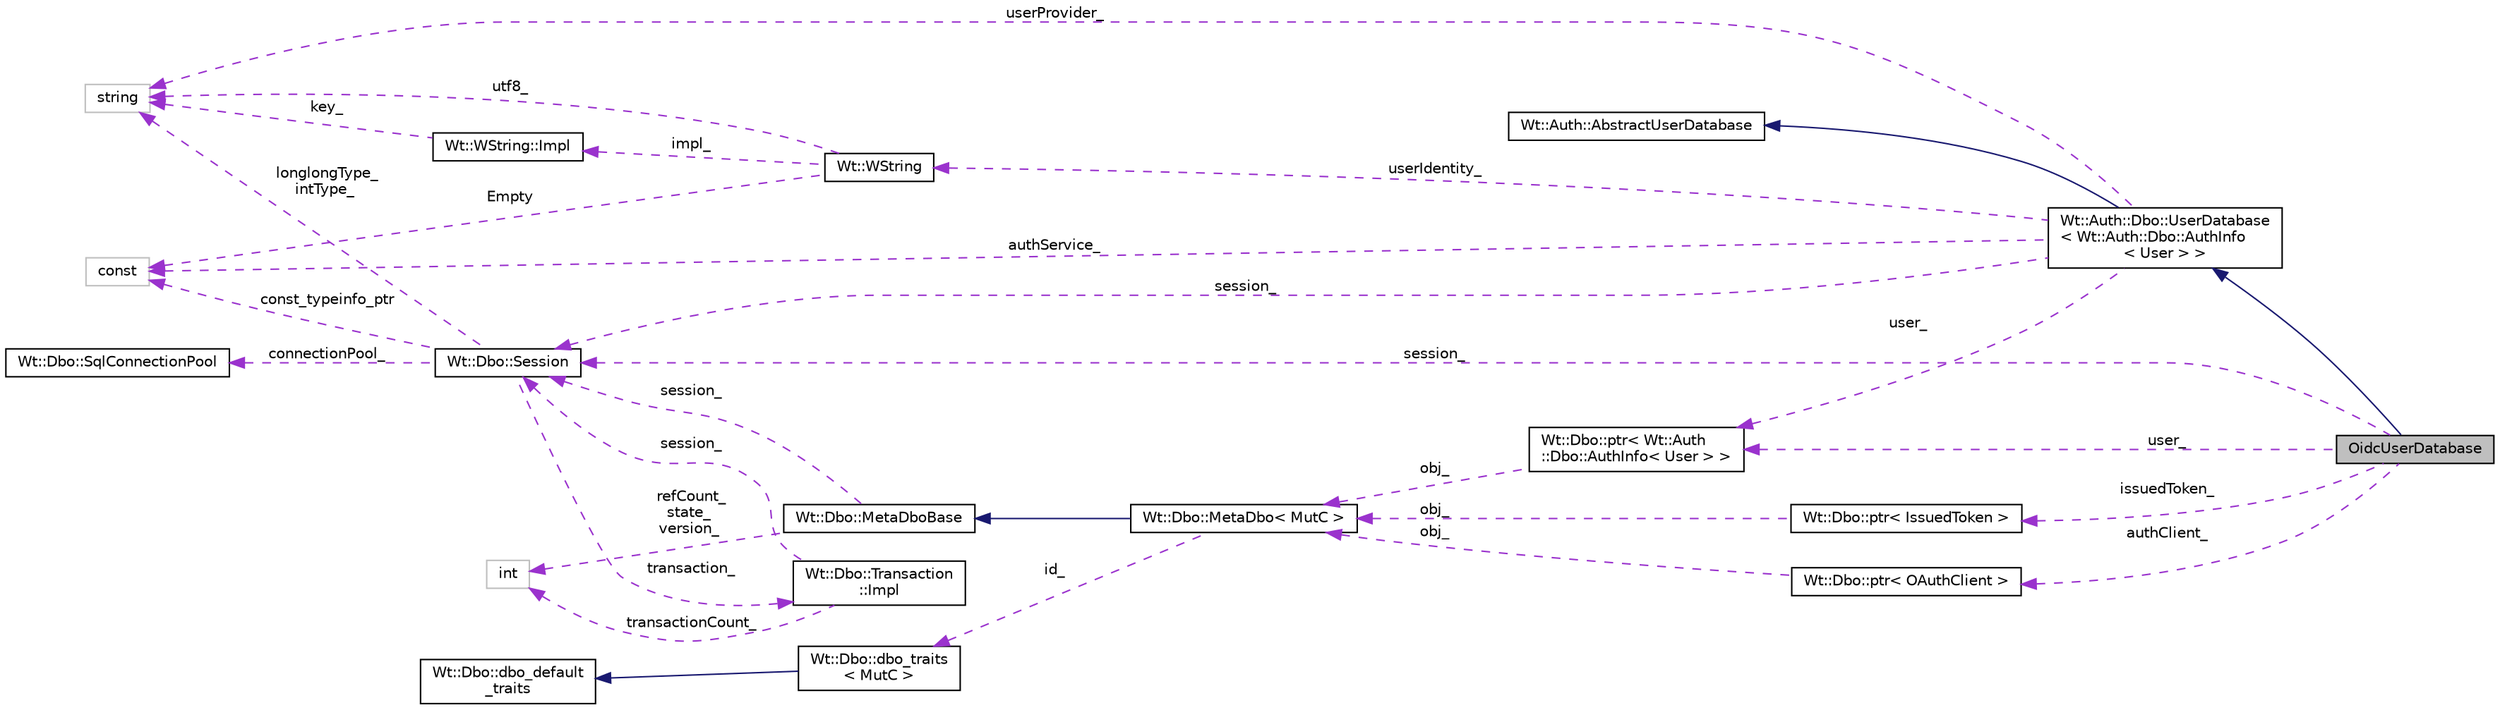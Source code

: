digraph "OidcUserDatabase"
{
 // LATEX_PDF_SIZE
  edge [fontname="Helvetica",fontsize="10",labelfontname="Helvetica",labelfontsize="10"];
  node [fontname="Helvetica",fontsize="10",shape=record];
  rankdir="LR";
  Node1 [label="OidcUserDatabase",height=0.2,width=0.4,color="black", fillcolor="grey75", style="filled", fontcolor="black",tooltip=" "];
  Node2 -> Node1 [dir="back",color="midnightblue",fontsize="10",style="solid",fontname="Helvetica"];
  Node2 [label="Wt::Auth::Dbo::UserDatabase\l\< Wt::Auth::Dbo::AuthInfo\l\< User \> \>",height=0.2,width=0.4,color="black", fillcolor="white", style="filled",URL="$classWt_1_1Auth_1_1Dbo_1_1UserDatabase.html",tooltip=" "];
  Node3 -> Node2 [dir="back",color="midnightblue",fontsize="10",style="solid",fontname="Helvetica"];
  Node3 [label="Wt::Auth::AbstractUserDatabase",height=0.2,width=0.4,color="black", fillcolor="white", style="filled",URL="$classWt_1_1Auth_1_1AbstractUserDatabase.html",tooltip="Abstract interface for an authentication user database."];
  Node4 -> Node2 [dir="back",color="darkorchid3",fontsize="10",style="dashed",label=" userIdentity_" ,fontname="Helvetica"];
  Node4 [label="Wt::WString",height=0.2,width=0.4,color="black", fillcolor="white", style="filled",URL="$classWt_1_1WString.html",tooltip="A value class which describes a locale-aware unicode string."];
  Node5 -> Node4 [dir="back",color="darkorchid3",fontsize="10",style="dashed",label=" impl_" ,fontname="Helvetica"];
  Node5 [label="Wt::WString::Impl",height=0.2,width=0.4,color="black", fillcolor="white", style="filled",URL="$structWt_1_1WString_1_1Impl.html",tooltip=" "];
  Node6 -> Node5 [dir="back",color="darkorchid3",fontsize="10",style="dashed",label=" key_" ,fontname="Helvetica"];
  Node6 [label="string",height=0.2,width=0.4,color="grey75", fillcolor="white", style="filled",tooltip=" "];
  Node6 -> Node4 [dir="back",color="darkorchid3",fontsize="10",style="dashed",label=" utf8_" ,fontname="Helvetica"];
  Node7 -> Node4 [dir="back",color="darkorchid3",fontsize="10",style="dashed",label=" Empty" ,fontname="Helvetica"];
  Node7 [label="const",height=0.2,width=0.4,color="grey75", fillcolor="white", style="filled",tooltip=" "];
  Node6 -> Node2 [dir="back",color="darkorchid3",fontsize="10",style="dashed",label=" userProvider_" ,fontname="Helvetica"];
  Node8 -> Node2 [dir="back",color="darkorchid3",fontsize="10",style="dashed",label=" user_" ,fontname="Helvetica"];
  Node8 [label="Wt::Dbo::ptr\< Wt::Auth\l::Dbo::AuthInfo\< User \> \>",height=0.2,width=0.4,color="black", fillcolor="white", style="filled",URL="$classWt_1_1Dbo_1_1ptr.html",tooltip=" "];
  Node9 -> Node8 [dir="back",color="darkorchid3",fontsize="10",style="dashed",label=" obj_" ,fontname="Helvetica"];
  Node9 [label="Wt::Dbo::MetaDbo\< MutC \>",height=0.2,width=0.4,color="black", fillcolor="white", style="filled",URL="$classWt_1_1Dbo_1_1MetaDbo.html",tooltip=" "];
  Node10 -> Node9 [dir="back",color="midnightblue",fontsize="10",style="solid",fontname="Helvetica"];
  Node10 [label="Wt::Dbo::MetaDboBase",height=0.2,width=0.4,color="black", fillcolor="white", style="filled",URL="$classWt_1_1Dbo_1_1MetaDboBase.html",tooltip=" "];
  Node11 -> Node10 [dir="back",color="darkorchid3",fontsize="10",style="dashed",label=" refCount_\nstate_\nversion_" ,fontname="Helvetica"];
  Node11 [label="int",height=0.2,width=0.4,color="grey75", fillcolor="white", style="filled",tooltip=" "];
  Node12 -> Node10 [dir="back",color="darkorchid3",fontsize="10",style="dashed",label=" session_" ,fontname="Helvetica"];
  Node12 [label="Wt::Dbo::Session",height=0.2,width=0.4,color="black", fillcolor="white", style="filled",URL="$classWt_1_1Dbo_1_1Session.html",tooltip="A database session."];
  Node13 -> Node12 [dir="back",color="darkorchid3",fontsize="10",style="dashed",label=" transaction_" ,fontname="Helvetica"];
  Node13 [label="Wt::Dbo::Transaction\l::Impl",height=0.2,width=0.4,color="black", fillcolor="white", style="filled",URL="$structWt_1_1Dbo_1_1Transaction_1_1Impl.html",tooltip=" "];
  Node11 -> Node13 [dir="back",color="darkorchid3",fontsize="10",style="dashed",label=" transactionCount_" ,fontname="Helvetica"];
  Node12 -> Node13 [dir="back",color="darkorchid3",fontsize="10",style="dashed",label=" session_" ,fontname="Helvetica"];
  Node6 -> Node12 [dir="back",color="darkorchid3",fontsize="10",style="dashed",label=" longlongType_\nintType_" ,fontname="Helvetica"];
  Node7 -> Node12 [dir="back",color="darkorchid3",fontsize="10",style="dashed",label=" const_typeinfo_ptr" ,fontname="Helvetica"];
  Node14 -> Node12 [dir="back",color="darkorchid3",fontsize="10",style="dashed",label=" connectionPool_" ,fontname="Helvetica"];
  Node14 [label="Wt::Dbo::SqlConnectionPool",height=0.2,width=0.4,color="black", fillcolor="white", style="filled",URL="$classWt_1_1Dbo_1_1SqlConnectionPool.html",tooltip="Abstract base class for a SQL connection pool."];
  Node15 -> Node9 [dir="back",color="darkorchid3",fontsize="10",style="dashed",label=" id_" ,fontname="Helvetica"];
  Node15 [label="Wt::Dbo::dbo_traits\l\< MutC \>",height=0.2,width=0.4,color="black", fillcolor="white", style="filled",URL="$structWt_1_1Dbo_1_1dbo__traits.html",tooltip=" "];
  Node16 -> Node15 [dir="back",color="midnightblue",fontsize="10",style="solid",fontname="Helvetica"];
  Node16 [label="Wt::Dbo::dbo_default\l_traits",height=0.2,width=0.4,color="black", fillcolor="white", style="filled",URL="$structWt_1_1Dbo_1_1dbo__default__traits.html",tooltip="Default traits for a class mapped with Wt::Dbo."];
  Node12 -> Node2 [dir="back",color="darkorchid3",fontsize="10",style="dashed",label=" session_" ,fontname="Helvetica"];
  Node7 -> Node2 [dir="back",color="darkorchid3",fontsize="10",style="dashed",label=" authService_" ,fontname="Helvetica"];
  Node17 -> Node1 [dir="back",color="darkorchid3",fontsize="10",style="dashed",label=" issuedToken_" ,fontname="Helvetica"];
  Node17 [label="Wt::Dbo::ptr\< IssuedToken \>",height=0.2,width=0.4,color="black", fillcolor="white", style="filled",URL="$classWt_1_1Dbo_1_1ptr.html",tooltip=" "];
  Node9 -> Node17 [dir="back",color="darkorchid3",fontsize="10",style="dashed",label=" obj_" ,fontname="Helvetica"];
  Node8 -> Node1 [dir="back",color="darkorchid3",fontsize="10",style="dashed",label=" user_" ,fontname="Helvetica"];
  Node18 -> Node1 [dir="back",color="darkorchid3",fontsize="10",style="dashed",label=" authClient_" ,fontname="Helvetica"];
  Node18 [label="Wt::Dbo::ptr\< OAuthClient \>",height=0.2,width=0.4,color="black", fillcolor="white", style="filled",URL="$classWt_1_1Dbo_1_1ptr.html",tooltip=" "];
  Node9 -> Node18 [dir="back",color="darkorchid3",fontsize="10",style="dashed",label=" obj_" ,fontname="Helvetica"];
  Node12 -> Node1 [dir="back",color="darkorchid3",fontsize="10",style="dashed",label=" session_" ,fontname="Helvetica"];
}
